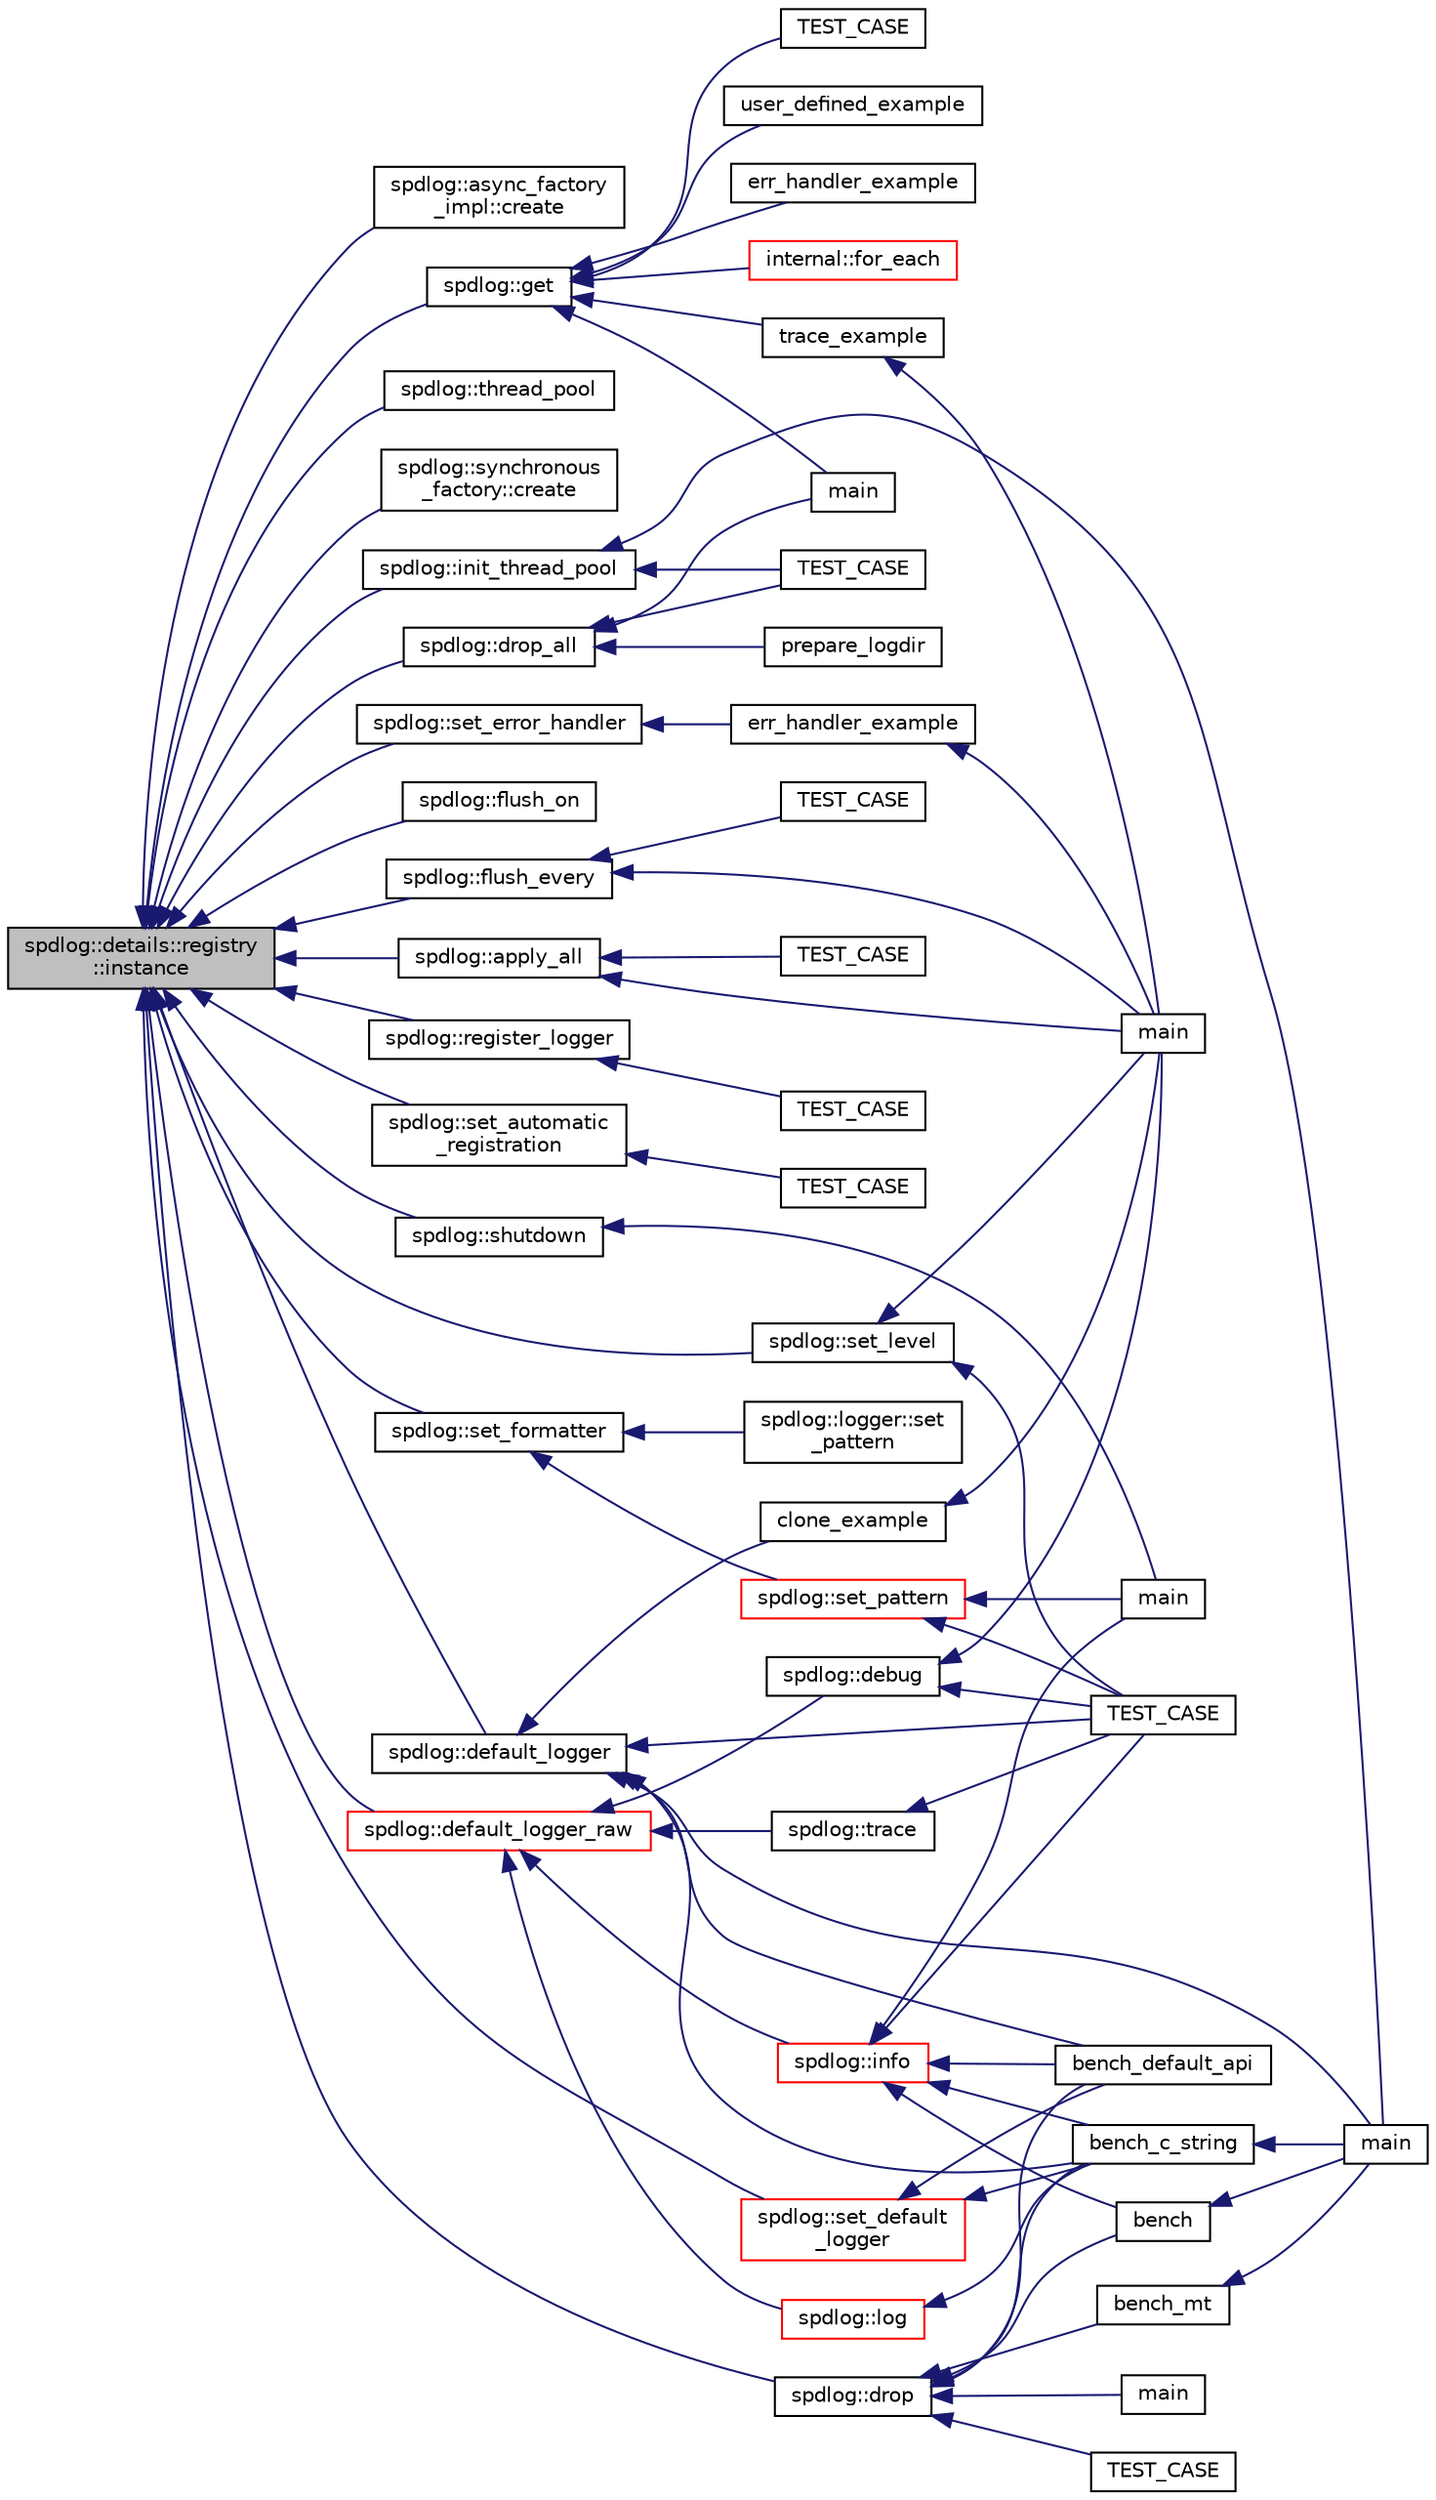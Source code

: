 digraph "spdlog::details::registry::instance"
{
  edge [fontname="Helvetica",fontsize="10",labelfontname="Helvetica",labelfontsize="10"];
  node [fontname="Helvetica",fontsize="10",shape=record];
  rankdir="LR";
  Node1 [label="spdlog::details::registry\l::instance",height=0.2,width=0.4,color="black", fillcolor="grey75", style="filled" fontcolor="black"];
  Node1 -> Node2 [dir="back",color="midnightblue",fontsize="10",style="solid",fontname="Helvetica"];
  Node2 [label="spdlog::async_factory\l_impl::create",height=0.2,width=0.4,color="black", fillcolor="white", style="filled",URL="$structspdlog_1_1async__factory__impl.html#aed57f6cc7291729dbc7a81b3a6b6475c"];
  Node1 -> Node3 [dir="back",color="midnightblue",fontsize="10",style="solid",fontname="Helvetica"];
  Node3 [label="spdlog::init_thread_pool",height=0.2,width=0.4,color="black", fillcolor="white", style="filled",URL="$namespacespdlog.html#a17a4d95759b4076827905fd8f6b10d36"];
  Node3 -> Node4 [dir="back",color="midnightblue",fontsize="10",style="solid",fontname="Helvetica"];
  Node4 [label="main",height=0.2,width=0.4,color="black", fillcolor="white", style="filled",URL="$bench_8cpp.html#a0ddf1224851353fc92bfbff6f499fa97"];
  Node3 -> Node5 [dir="back",color="midnightblue",fontsize="10",style="solid",fontname="Helvetica"];
  Node5 [label="TEST_CASE",height=0.2,width=0.4,color="black", fillcolor="white", style="filled",URL="$test__async_8cpp.html#a4f57c1407e48edca6759a982c8502c01"];
  Node1 -> Node6 [dir="back",color="midnightblue",fontsize="10",style="solid",fontname="Helvetica"];
  Node6 [label="spdlog::thread_pool",height=0.2,width=0.4,color="black", fillcolor="white", style="filled",URL="$namespacespdlog.html#a6676a1ffb5ea174a2392ab0317bbcff2"];
  Node1 -> Node7 [dir="back",color="midnightblue",fontsize="10",style="solid",fontname="Helvetica"];
  Node7 [label="spdlog::synchronous\l_factory::create",height=0.2,width=0.4,color="black", fillcolor="white", style="filled",URL="$structspdlog_1_1synchronous__factory.html#adaa87c520c04dab24a0ad427a94a2f44"];
  Node1 -> Node8 [dir="back",color="midnightblue",fontsize="10",style="solid",fontname="Helvetica"];
  Node8 [label="spdlog::get",height=0.2,width=0.4,color="black", fillcolor="white", style="filled",URL="$namespacespdlog.html#a658d68d4ebdb11793b1e78582f108674"];
  Node8 -> Node9 [dir="back",color="midnightblue",fontsize="10",style="solid",fontname="Helvetica"];
  Node9 [label="trace_example",height=0.2,width=0.4,color="black", fillcolor="white", style="filled",URL="$example_8cpp.html#a533bc5d6714f6c6f08a2a9396b5f37cf"];
  Node9 -> Node10 [dir="back",color="midnightblue",fontsize="10",style="solid",fontname="Helvetica"];
  Node10 [label="main",height=0.2,width=0.4,color="black", fillcolor="white", style="filled",URL="$example_8cpp.html#a81ce304348a420752ee080480d2b3095"];
  Node8 -> Node11 [dir="back",color="midnightblue",fontsize="10",style="solid",fontname="Helvetica"];
  Node11 [label="main",height=0.2,width=0.4,color="black", fillcolor="white", style="filled",URL="$jni_2example_8cpp.html#a81ce304348a420752ee080480d2b3095"];
  Node8 -> Node12 [dir="back",color="midnightblue",fontsize="10",style="solid",fontname="Helvetica"];
  Node12 [label="user_defined_example",height=0.2,width=0.4,color="black", fillcolor="white", style="filled",URL="$jni_2example_8cpp.html#a33e5031a84de450b97c6baa66a88d234"];
  Node8 -> Node13 [dir="back",color="midnightblue",fontsize="10",style="solid",fontname="Helvetica"];
  Node13 [label="err_handler_example",height=0.2,width=0.4,color="black", fillcolor="white", style="filled",URL="$jni_2example_8cpp.html#afdb3d98f0ed84d35fc4f67ee6cc6abf8"];
  Node8 -> Node14 [dir="back",color="midnightblue",fontsize="10",style="solid",fontname="Helvetica"];
  Node14 [label="internal::for_each",height=0.2,width=0.4,color="red", fillcolor="white", style="filled",URL="$namespaceinternal.html#af4d7b053e84d49f79dccf99423a41a4e"];
  Node8 -> Node15 [dir="back",color="midnightblue",fontsize="10",style="solid",fontname="Helvetica"];
  Node15 [label="TEST_CASE",height=0.2,width=0.4,color="black", fillcolor="white", style="filled",URL="$test__registry_8cpp.html#aae2924f3f6004d61d7f71b1b0b59f3bd"];
  Node1 -> Node16 [dir="back",color="midnightblue",fontsize="10",style="solid",fontname="Helvetica"];
  Node16 [label="spdlog::set_formatter",height=0.2,width=0.4,color="black", fillcolor="white", style="filled",URL="$namespacespdlog.html#a83007016a4f374c8efcc738eee5b7290"];
  Node16 -> Node17 [dir="back",color="midnightblue",fontsize="10",style="solid",fontname="Helvetica"];
  Node17 [label="spdlog::logger::set\l_pattern",height=0.2,width=0.4,color="black", fillcolor="white", style="filled",URL="$classspdlog_1_1logger.html#a0f61c15b955775652da9b2b813d9f3cd"];
  Node16 -> Node18 [dir="back",color="midnightblue",fontsize="10",style="solid",fontname="Helvetica"];
  Node18 [label="spdlog::set_pattern",height=0.2,width=0.4,color="red", fillcolor="white", style="filled",URL="$namespacespdlog.html#a638029f343e8dd2393d62288b1eb095e"];
  Node18 -> Node19 [dir="back",color="midnightblue",fontsize="10",style="solid",fontname="Helvetica"];
  Node19 [label="main",height=0.2,width=0.4,color="black", fillcolor="white", style="filled",URL="$async__bench_8cpp.html#a0ddf1224851353fc92bfbff6f499fa97"];
  Node18 -> Node20 [dir="back",color="midnightblue",fontsize="10",style="solid",fontname="Helvetica"];
  Node20 [label="TEST_CASE",height=0.2,width=0.4,color="black", fillcolor="white", style="filled",URL="$test__misc_8cpp.html#abbb6623501088a076b93b8753bf9b660"];
  Node1 -> Node21 [dir="back",color="midnightblue",fontsize="10",style="solid",fontname="Helvetica"];
  Node21 [label="spdlog::set_level",height=0.2,width=0.4,color="black", fillcolor="white", style="filled",URL="$namespacespdlog.html#a9f952c6a1e1114b474aff89965261a1b"];
  Node21 -> Node10 [dir="back",color="midnightblue",fontsize="10",style="solid",fontname="Helvetica"];
  Node21 -> Node20 [dir="back",color="midnightblue",fontsize="10",style="solid",fontname="Helvetica"];
  Node1 -> Node22 [dir="back",color="midnightblue",fontsize="10",style="solid",fontname="Helvetica"];
  Node22 [label="spdlog::flush_on",height=0.2,width=0.4,color="black", fillcolor="white", style="filled",URL="$namespacespdlog.html#afac55b239302064cba773add59b635d1"];
  Node1 -> Node23 [dir="back",color="midnightblue",fontsize="10",style="solid",fontname="Helvetica"];
  Node23 [label="spdlog::flush_every",height=0.2,width=0.4,color="black", fillcolor="white", style="filled",URL="$namespacespdlog.html#a70d5763d644df282a67999baf4680dde"];
  Node23 -> Node10 [dir="back",color="midnightblue",fontsize="10",style="solid",fontname="Helvetica"];
  Node23 -> Node24 [dir="back",color="midnightblue",fontsize="10",style="solid",fontname="Helvetica"];
  Node24 [label="TEST_CASE",height=0.2,width=0.4,color="black", fillcolor="white", style="filled",URL="$test__async_8cpp.html#a38b6b1230d4b1a8ec3195d33cb900b4c"];
  Node1 -> Node25 [dir="back",color="midnightblue",fontsize="10",style="solid",fontname="Helvetica"];
  Node25 [label="spdlog::set_error_handler",height=0.2,width=0.4,color="black", fillcolor="white", style="filled",URL="$namespacespdlog.html#aff4886a7bf8585815d8fd1f819f91be0"];
  Node25 -> Node26 [dir="back",color="midnightblue",fontsize="10",style="solid",fontname="Helvetica"];
  Node26 [label="err_handler_example",height=0.2,width=0.4,color="black", fillcolor="white", style="filled",URL="$example_8cpp.html#afdb3d98f0ed84d35fc4f67ee6cc6abf8"];
  Node26 -> Node10 [dir="back",color="midnightblue",fontsize="10",style="solid",fontname="Helvetica"];
  Node1 -> Node27 [dir="back",color="midnightblue",fontsize="10",style="solid",fontname="Helvetica"];
  Node27 [label="spdlog::register_logger",height=0.2,width=0.4,color="black", fillcolor="white", style="filled",URL="$namespacespdlog.html#a306f1c2ef42ba046620bd84266ee5b24"];
  Node27 -> Node28 [dir="back",color="midnightblue",fontsize="10",style="solid",fontname="Helvetica"];
  Node28 [label="TEST_CASE",height=0.2,width=0.4,color="black", fillcolor="white", style="filled",URL="$test__registry_8cpp.html#af13726265d45466a9ec21737fd6e1588"];
  Node1 -> Node29 [dir="back",color="midnightblue",fontsize="10",style="solid",fontname="Helvetica"];
  Node29 [label="spdlog::apply_all",height=0.2,width=0.4,color="black", fillcolor="white", style="filled",URL="$namespacespdlog.html#a33b888a87a0fccc7b7dd5b89413ce6b7"];
  Node29 -> Node10 [dir="back",color="midnightblue",fontsize="10",style="solid",fontname="Helvetica"];
  Node29 -> Node30 [dir="back",color="midnightblue",fontsize="10",style="solid",fontname="Helvetica"];
  Node30 [label="TEST_CASE",height=0.2,width=0.4,color="black", fillcolor="white", style="filled",URL="$test__registry_8cpp.html#aeaf727f3de1cc1f93e7f76d92cb53049"];
  Node1 -> Node31 [dir="back",color="midnightblue",fontsize="10",style="solid",fontname="Helvetica"];
  Node31 [label="spdlog::drop",height=0.2,width=0.4,color="black", fillcolor="white", style="filled",URL="$namespacespdlog.html#af2ec5792fb30798cf285da36cb5c9377"];
  Node31 -> Node32 [dir="back",color="midnightblue",fontsize="10",style="solid",fontname="Helvetica"];
  Node32 [label="bench",height=0.2,width=0.4,color="black", fillcolor="white", style="filled",URL="$bench_8cpp.html#a7319bfe51ec9511b35f5c12e521065f6"];
  Node32 -> Node4 [dir="back",color="midnightblue",fontsize="10",style="solid",fontname="Helvetica"];
  Node31 -> Node33 [dir="back",color="midnightblue",fontsize="10",style="solid",fontname="Helvetica"];
  Node33 [label="bench_mt",height=0.2,width=0.4,color="black", fillcolor="white", style="filled",URL="$bench_8cpp.html#a87be032cecc2ffc9b5fe137148fa2b1a"];
  Node33 -> Node4 [dir="back",color="midnightblue",fontsize="10",style="solid",fontname="Helvetica"];
  Node31 -> Node34 [dir="back",color="midnightblue",fontsize="10",style="solid",fontname="Helvetica"];
  Node34 [label="bench_default_api",height=0.2,width=0.4,color="black", fillcolor="white", style="filled",URL="$bench_8cpp.html#a343297571d41f5f784e384b71ced42f2"];
  Node31 -> Node35 [dir="back",color="midnightblue",fontsize="10",style="solid",fontname="Helvetica"];
  Node35 [label="bench_c_string",height=0.2,width=0.4,color="black", fillcolor="white", style="filled",URL="$bench_8cpp.html#ad44a71c1b1a49867d117d367fd476e94"];
  Node35 -> Node4 [dir="back",color="midnightblue",fontsize="10",style="solid",fontname="Helvetica"];
  Node31 -> Node36 [dir="back",color="midnightblue",fontsize="10",style="solid",fontname="Helvetica"];
  Node36 [label="main",height=0.2,width=0.4,color="black", fillcolor="white", style="filled",URL="$latency_8cpp.html#a0ddf1224851353fc92bfbff6f499fa97"];
  Node31 -> Node37 [dir="back",color="midnightblue",fontsize="10",style="solid",fontname="Helvetica"];
  Node37 [label="TEST_CASE",height=0.2,width=0.4,color="black", fillcolor="white", style="filled",URL="$test__errors_8cpp.html#a7e0cb99e1574f8bc6a60110ac1f01795"];
  Node1 -> Node38 [dir="back",color="midnightblue",fontsize="10",style="solid",fontname="Helvetica"];
  Node38 [label="spdlog::drop_all",height=0.2,width=0.4,color="black", fillcolor="white", style="filled",URL="$namespacespdlog.html#ab1211636fc47637f4dc5ee9a18aa1bce"];
  Node38 -> Node11 [dir="back",color="midnightblue",fontsize="10",style="solid",fontname="Helvetica"];
  Node38 -> Node5 [dir="back",color="midnightblue",fontsize="10",style="solid",fontname="Helvetica"];
  Node38 -> Node39 [dir="back",color="midnightblue",fontsize="10",style="solid",fontname="Helvetica"];
  Node39 [label="prepare_logdir",height=0.2,width=0.4,color="black", fillcolor="white", style="filled",URL="$utils_8cpp.html#a2b5b3745d36c269b878e592c2fa801cb"];
  Node1 -> Node40 [dir="back",color="midnightblue",fontsize="10",style="solid",fontname="Helvetica"];
  Node40 [label="spdlog::shutdown",height=0.2,width=0.4,color="black", fillcolor="white", style="filled",URL="$namespacespdlog.html#a38b5c05a859763c5e350e8ec3da9e328"];
  Node40 -> Node19 [dir="back",color="midnightblue",fontsize="10",style="solid",fontname="Helvetica"];
  Node1 -> Node41 [dir="back",color="midnightblue",fontsize="10",style="solid",fontname="Helvetica"];
  Node41 [label="spdlog::set_automatic\l_registration",height=0.2,width=0.4,color="black", fillcolor="white", style="filled",URL="$namespacespdlog.html#a95b9f066c4e8ad65454049bdd7f6b956"];
  Node41 -> Node42 [dir="back",color="midnightblue",fontsize="10",style="solid",fontname="Helvetica"];
  Node42 [label="TEST_CASE",height=0.2,width=0.4,color="black", fillcolor="white", style="filled",URL="$test__registry_8cpp.html#a7eb8a33071c48136309311158d354ddb"];
  Node1 -> Node43 [dir="back",color="midnightblue",fontsize="10",style="solid",fontname="Helvetica"];
  Node43 [label="spdlog::default_logger",height=0.2,width=0.4,color="black", fillcolor="white", style="filled",URL="$namespacespdlog.html#a9e6a16853c325306188a7f6f642eba94"];
  Node43 -> Node4 [dir="back",color="midnightblue",fontsize="10",style="solid",fontname="Helvetica"];
  Node43 -> Node34 [dir="back",color="midnightblue",fontsize="10",style="solid",fontname="Helvetica"];
  Node43 -> Node35 [dir="back",color="midnightblue",fontsize="10",style="solid",fontname="Helvetica"];
  Node43 -> Node44 [dir="back",color="midnightblue",fontsize="10",style="solid",fontname="Helvetica"];
  Node44 [label="clone_example",height=0.2,width=0.4,color="black", fillcolor="white", style="filled",URL="$example_8cpp.html#afaef5159f40cd188c22449a48c33689c"];
  Node44 -> Node10 [dir="back",color="midnightblue",fontsize="10",style="solid",fontname="Helvetica"];
  Node43 -> Node20 [dir="back",color="midnightblue",fontsize="10",style="solid",fontname="Helvetica"];
  Node1 -> Node45 [dir="back",color="midnightblue",fontsize="10",style="solid",fontname="Helvetica"];
  Node45 [label="spdlog::default_logger_raw",height=0.2,width=0.4,color="red", fillcolor="white", style="filled",URL="$namespacespdlog.html#a2c623c9fadba3efc09b48dac8a3990be"];
  Node45 -> Node46 [dir="back",color="midnightblue",fontsize="10",style="solid",fontname="Helvetica"];
  Node46 [label="spdlog::log",height=0.2,width=0.4,color="red", fillcolor="white", style="filled",URL="$namespacespdlog.html#a097f7ede3465a0c9cb7e4d8bfa99bd54"];
  Node46 -> Node35 [dir="back",color="midnightblue",fontsize="10",style="solid",fontname="Helvetica"];
  Node45 -> Node47 [dir="back",color="midnightblue",fontsize="10",style="solid",fontname="Helvetica"];
  Node47 [label="spdlog::trace",height=0.2,width=0.4,color="black", fillcolor="white", style="filled",URL="$namespacespdlog.html#adc6cdc47f32c1a9d66cedbe05202bbd1"];
  Node47 -> Node20 [dir="back",color="midnightblue",fontsize="10",style="solid",fontname="Helvetica"];
  Node45 -> Node48 [dir="back",color="midnightblue",fontsize="10",style="solid",fontname="Helvetica"];
  Node48 [label="spdlog::debug",height=0.2,width=0.4,color="black", fillcolor="white", style="filled",URL="$namespacespdlog.html#a1fe043ac565dfec785bab6dd68687657"];
  Node48 -> Node10 [dir="back",color="midnightblue",fontsize="10",style="solid",fontname="Helvetica"];
  Node48 -> Node20 [dir="back",color="midnightblue",fontsize="10",style="solid",fontname="Helvetica"];
  Node45 -> Node49 [dir="back",color="midnightblue",fontsize="10",style="solid",fontname="Helvetica"];
  Node49 [label="spdlog::info",height=0.2,width=0.4,color="red", fillcolor="white", style="filled",URL="$namespacespdlog.html#aa28eab0ad170c43b6624bf698a12a1d2"];
  Node49 -> Node19 [dir="back",color="midnightblue",fontsize="10",style="solid",fontname="Helvetica"];
  Node49 -> Node32 [dir="back",color="midnightblue",fontsize="10",style="solid",fontname="Helvetica"];
  Node49 -> Node34 [dir="back",color="midnightblue",fontsize="10",style="solid",fontname="Helvetica"];
  Node49 -> Node35 [dir="back",color="midnightblue",fontsize="10",style="solid",fontname="Helvetica"];
  Node49 -> Node20 [dir="back",color="midnightblue",fontsize="10",style="solid",fontname="Helvetica"];
  Node1 -> Node50 [dir="back",color="midnightblue",fontsize="10",style="solid",fontname="Helvetica"];
  Node50 [label="spdlog::set_default\l_logger",height=0.2,width=0.4,color="red", fillcolor="white", style="filled",URL="$namespacespdlog.html#ab8a13bd805e706298e1e396ee5ac93bb"];
  Node50 -> Node34 [dir="back",color="midnightblue",fontsize="10",style="solid",fontname="Helvetica"];
  Node50 -> Node35 [dir="back",color="midnightblue",fontsize="10",style="solid",fontname="Helvetica"];
}
